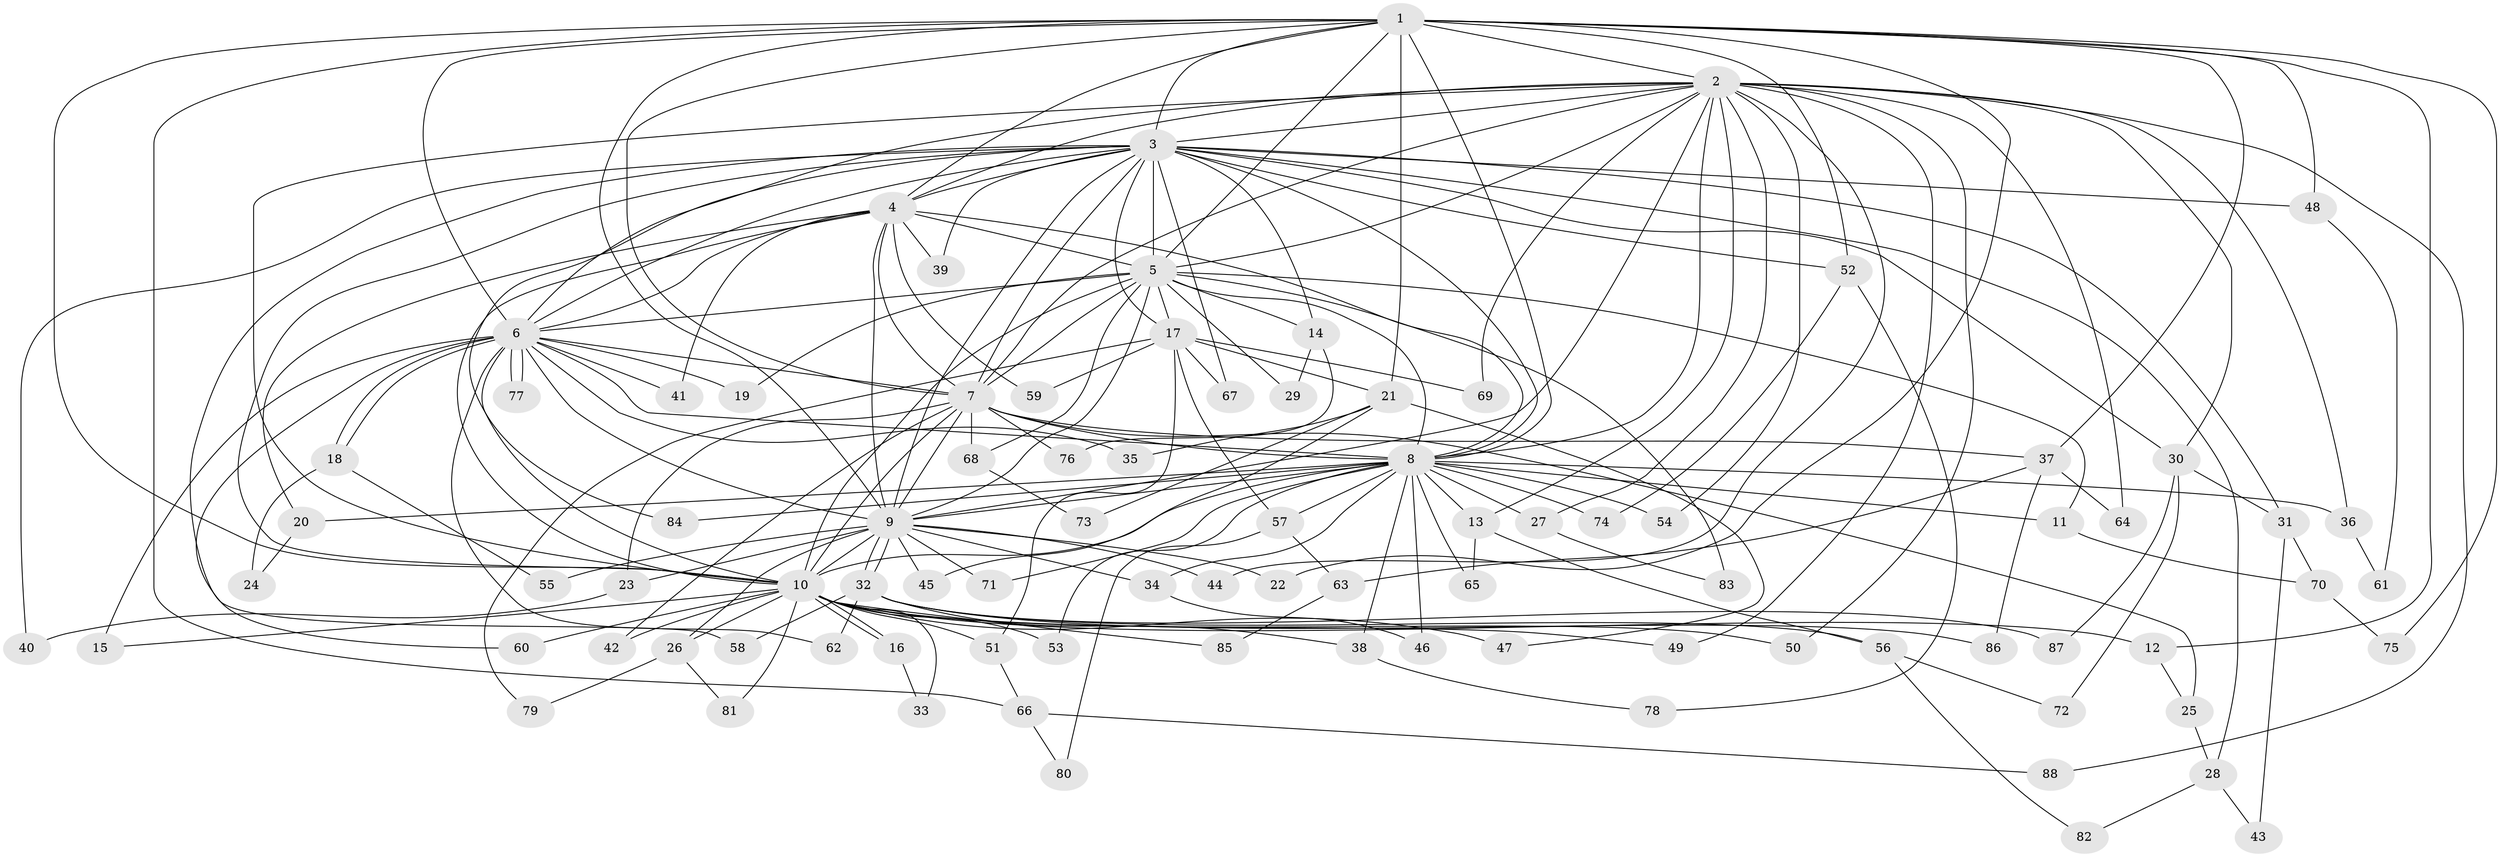 // Generated by graph-tools (version 1.1) at 2025/49/03/09/25 03:49:28]
// undirected, 88 vertices, 201 edges
graph export_dot {
graph [start="1"]
  node [color=gray90,style=filled];
  1;
  2;
  3;
  4;
  5;
  6;
  7;
  8;
  9;
  10;
  11;
  12;
  13;
  14;
  15;
  16;
  17;
  18;
  19;
  20;
  21;
  22;
  23;
  24;
  25;
  26;
  27;
  28;
  29;
  30;
  31;
  32;
  33;
  34;
  35;
  36;
  37;
  38;
  39;
  40;
  41;
  42;
  43;
  44;
  45;
  46;
  47;
  48;
  49;
  50;
  51;
  52;
  53;
  54;
  55;
  56;
  57;
  58;
  59;
  60;
  61;
  62;
  63;
  64;
  65;
  66;
  67;
  68;
  69;
  70;
  71;
  72;
  73;
  74;
  75;
  76;
  77;
  78;
  79;
  80;
  81;
  82;
  83;
  84;
  85;
  86;
  87;
  88;
  1 -- 2;
  1 -- 3;
  1 -- 4;
  1 -- 5;
  1 -- 6;
  1 -- 7;
  1 -- 8;
  1 -- 9;
  1 -- 10;
  1 -- 12;
  1 -- 21;
  1 -- 22;
  1 -- 37;
  1 -- 48;
  1 -- 52;
  1 -- 66;
  1 -- 75;
  2 -- 3;
  2 -- 4;
  2 -- 5;
  2 -- 6;
  2 -- 7;
  2 -- 8;
  2 -- 9;
  2 -- 10;
  2 -- 13;
  2 -- 27;
  2 -- 30;
  2 -- 36;
  2 -- 44;
  2 -- 49;
  2 -- 50;
  2 -- 54;
  2 -- 64;
  2 -- 69;
  2 -- 88;
  3 -- 4;
  3 -- 5;
  3 -- 6;
  3 -- 7;
  3 -- 8;
  3 -- 9;
  3 -- 10;
  3 -- 14;
  3 -- 17;
  3 -- 28;
  3 -- 30;
  3 -- 31;
  3 -- 39;
  3 -- 40;
  3 -- 48;
  3 -- 52;
  3 -- 58;
  3 -- 67;
  3 -- 84;
  4 -- 5;
  4 -- 6;
  4 -- 7;
  4 -- 8;
  4 -- 9;
  4 -- 10;
  4 -- 20;
  4 -- 39;
  4 -- 41;
  4 -- 59;
  5 -- 6;
  5 -- 7;
  5 -- 8;
  5 -- 9;
  5 -- 10;
  5 -- 11;
  5 -- 14;
  5 -- 17;
  5 -- 19;
  5 -- 29;
  5 -- 68;
  5 -- 83;
  6 -- 7;
  6 -- 8;
  6 -- 9;
  6 -- 10;
  6 -- 15;
  6 -- 18;
  6 -- 18;
  6 -- 19;
  6 -- 35;
  6 -- 41;
  6 -- 60;
  6 -- 62;
  6 -- 77;
  6 -- 77;
  7 -- 8;
  7 -- 9;
  7 -- 10;
  7 -- 23;
  7 -- 25;
  7 -- 37;
  7 -- 42;
  7 -- 68;
  7 -- 76;
  8 -- 9;
  8 -- 10;
  8 -- 11;
  8 -- 13;
  8 -- 20;
  8 -- 27;
  8 -- 34;
  8 -- 36;
  8 -- 38;
  8 -- 46;
  8 -- 53;
  8 -- 54;
  8 -- 57;
  8 -- 65;
  8 -- 71;
  8 -- 74;
  8 -- 84;
  9 -- 10;
  9 -- 22;
  9 -- 23;
  9 -- 26;
  9 -- 32;
  9 -- 32;
  9 -- 34;
  9 -- 44;
  9 -- 45;
  9 -- 55;
  9 -- 71;
  10 -- 12;
  10 -- 15;
  10 -- 16;
  10 -- 16;
  10 -- 26;
  10 -- 33;
  10 -- 42;
  10 -- 47;
  10 -- 49;
  10 -- 50;
  10 -- 51;
  10 -- 53;
  10 -- 60;
  10 -- 81;
  10 -- 85;
  11 -- 70;
  12 -- 25;
  13 -- 56;
  13 -- 65;
  14 -- 29;
  14 -- 76;
  16 -- 33;
  17 -- 21;
  17 -- 51;
  17 -- 57;
  17 -- 59;
  17 -- 67;
  17 -- 69;
  17 -- 79;
  18 -- 24;
  18 -- 55;
  20 -- 24;
  21 -- 35;
  21 -- 45;
  21 -- 47;
  21 -- 73;
  23 -- 40;
  25 -- 28;
  26 -- 79;
  26 -- 81;
  27 -- 83;
  28 -- 43;
  28 -- 82;
  30 -- 31;
  30 -- 72;
  30 -- 87;
  31 -- 43;
  31 -- 70;
  32 -- 38;
  32 -- 56;
  32 -- 58;
  32 -- 62;
  32 -- 86;
  32 -- 87;
  34 -- 46;
  36 -- 61;
  37 -- 63;
  37 -- 64;
  37 -- 86;
  38 -- 78;
  48 -- 61;
  51 -- 66;
  52 -- 74;
  52 -- 78;
  56 -- 72;
  56 -- 82;
  57 -- 63;
  57 -- 80;
  63 -- 85;
  66 -- 80;
  66 -- 88;
  68 -- 73;
  70 -- 75;
}
